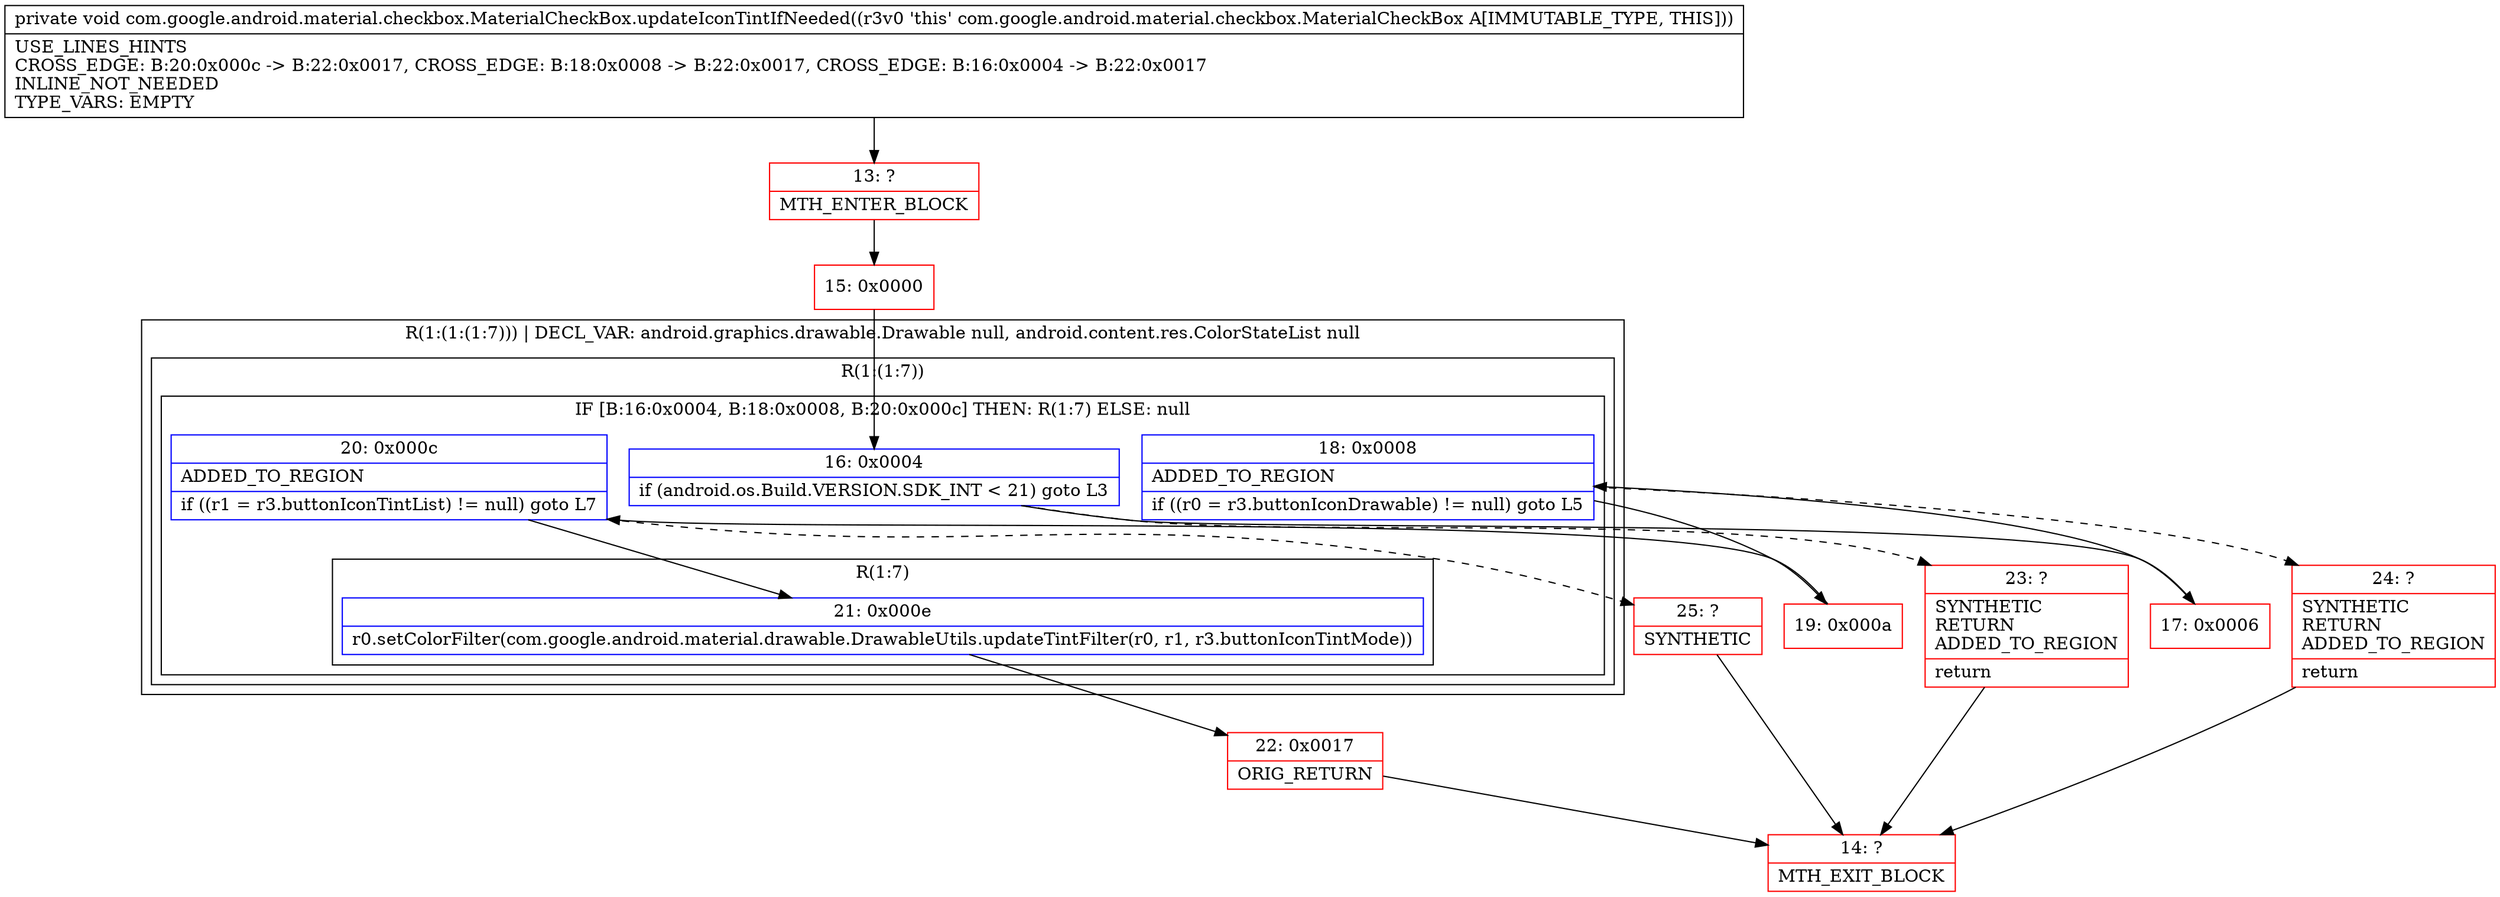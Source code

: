 digraph "CFG forcom.google.android.material.checkbox.MaterialCheckBox.updateIconTintIfNeeded()V" {
subgraph cluster_Region_802003999 {
label = "R(1:(1:(1:7))) | DECL_VAR: android.graphics.drawable.Drawable null, android.content.res.ColorStateList null\l";
node [shape=record,color=blue];
subgraph cluster_Region_1654890095 {
label = "R(1:(1:7))";
node [shape=record,color=blue];
subgraph cluster_IfRegion_1744525828 {
label = "IF [B:16:0x0004, B:18:0x0008, B:20:0x000c] THEN: R(1:7) ELSE: null";
node [shape=record,color=blue];
Node_16 [shape=record,label="{16\:\ 0x0004|if (android.os.Build.VERSION.SDK_INT \< 21) goto L3\l}"];
Node_18 [shape=record,label="{18\:\ 0x0008|ADDED_TO_REGION\l|if ((r0 = r3.buttonIconDrawable) != null) goto L5\l}"];
Node_20 [shape=record,label="{20\:\ 0x000c|ADDED_TO_REGION\l|if ((r1 = r3.buttonIconTintList) != null) goto L7\l}"];
subgraph cluster_Region_1161164438 {
label = "R(1:7)";
node [shape=record,color=blue];
Node_21 [shape=record,label="{21\:\ 0x000e|r0.setColorFilter(com.google.android.material.drawable.DrawableUtils.updateTintFilter(r0, r1, r3.buttonIconTintMode))\l}"];
}
}
}
}
Node_13 [shape=record,color=red,label="{13\:\ ?|MTH_ENTER_BLOCK\l}"];
Node_15 [shape=record,color=red,label="{15\:\ 0x0000}"];
Node_17 [shape=record,color=red,label="{17\:\ 0x0006}"];
Node_19 [shape=record,color=red,label="{19\:\ 0x000a}"];
Node_22 [shape=record,color=red,label="{22\:\ 0x0017|ORIG_RETURN\l}"];
Node_14 [shape=record,color=red,label="{14\:\ ?|MTH_EXIT_BLOCK\l}"];
Node_25 [shape=record,color=red,label="{25\:\ ?|SYNTHETIC\l}"];
Node_24 [shape=record,color=red,label="{24\:\ ?|SYNTHETIC\lRETURN\lADDED_TO_REGION\l|return\l}"];
Node_23 [shape=record,color=red,label="{23\:\ ?|SYNTHETIC\lRETURN\lADDED_TO_REGION\l|return\l}"];
MethodNode[shape=record,label="{private void com.google.android.material.checkbox.MaterialCheckBox.updateIconTintIfNeeded((r3v0 'this' com.google.android.material.checkbox.MaterialCheckBox A[IMMUTABLE_TYPE, THIS]))  | USE_LINES_HINTS\lCROSS_EDGE: B:20:0x000c \-\> B:22:0x0017, CROSS_EDGE: B:18:0x0008 \-\> B:22:0x0017, CROSS_EDGE: B:16:0x0004 \-\> B:22:0x0017\lINLINE_NOT_NEEDED\lTYPE_VARS: EMPTY\l}"];
MethodNode -> Node_13;Node_16 -> Node_17;
Node_16 -> Node_23[style=dashed];
Node_18 -> Node_19;
Node_18 -> Node_24[style=dashed];
Node_20 -> Node_21;
Node_20 -> Node_25[style=dashed];
Node_21 -> Node_22;
Node_13 -> Node_15;
Node_15 -> Node_16;
Node_17 -> Node_18;
Node_19 -> Node_20;
Node_22 -> Node_14;
Node_25 -> Node_14;
Node_24 -> Node_14;
Node_23 -> Node_14;
}

